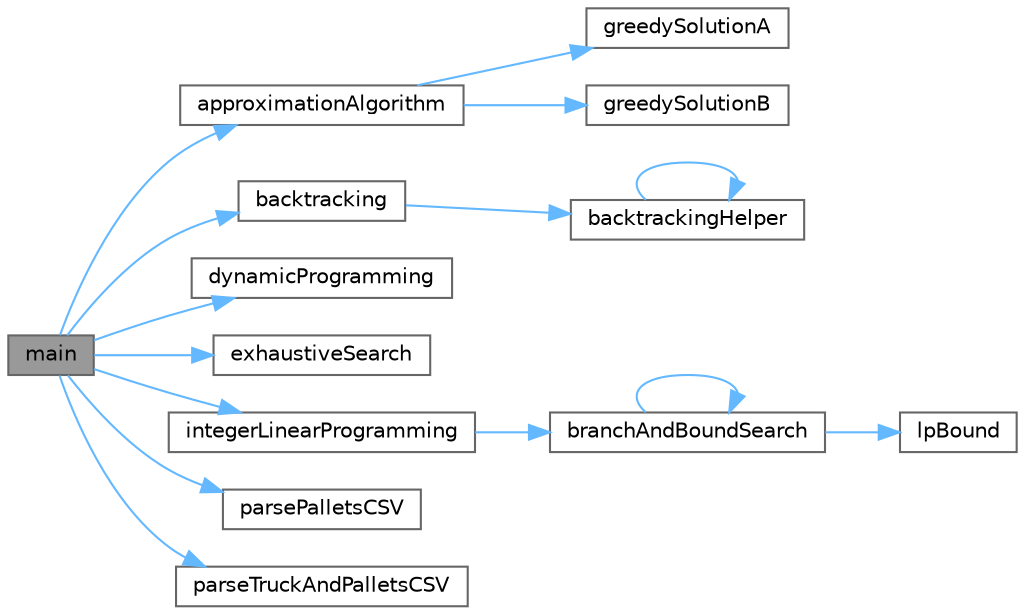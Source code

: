 digraph "main"
{
 // LATEX_PDF_SIZE
  bgcolor="transparent";
  edge [fontname=Helvetica,fontsize=10,labelfontname=Helvetica,labelfontsize=10];
  node [fontname=Helvetica,fontsize=10,shape=box,height=0.2,width=0.4];
  rankdir="LR";
  Node1 [id="Node000001",label="main",height=0.2,width=0.4,color="gray40", fillcolor="grey60", style="filled", fontcolor="black",tooltip="The main function providing a CLI to choose dataset and algorithm."];
  Node1 -> Node2 [id="edge1_Node000001_Node000002",color="steelblue1",style="solid",tooltip=" "];
  Node2 [id="Node000002",label="approximationAlgorithm",height=0.2,width=0.4,color="grey40", fillcolor="white", style="filled",URL="$algorithms_8cpp.html#ae0c5f5ffcac9c38fe85a04cbbae7c305",tooltip="Returns best of two greedy approximation approaches."];
  Node2 -> Node3 [id="edge2_Node000002_Node000003",color="steelblue1",style="solid",tooltip=" "];
  Node3 [id="Node000003",label="greedySolutionA",height=0.2,width=0.4,color="grey40", fillcolor="white", style="filled",URL="$algorithms_8cpp.html#a0a9d73dc5b7c6360232878905d718ee7",tooltip="Greedy heuristic using profit/weight ratio sorting."];
  Node2 -> Node4 [id="edge3_Node000002_Node000004",color="steelblue1",style="solid",tooltip=" "];
  Node4 [id="Node000004",label="greedySolutionB",height=0.2,width=0.4,color="grey40", fillcolor="white", style="filled",URL="$algorithms_8cpp.html#aa4402a4577b89b4a3f9e19e526a30568",tooltip="Greedy heuristic using profit-first sorting."];
  Node1 -> Node5 [id="edge4_Node000001_Node000005",color="steelblue1",style="solid",tooltip=" "];
  Node5 [id="Node000005",label="backtracking",height=0.2,width=0.4,color="grey40", fillcolor="white", style="filled",URL="$algorithms_8cpp.html#a733199de54ed4637db507a2ae53b4e55",tooltip=" "];
  Node5 -> Node6 [id="edge5_Node000005_Node000006",color="steelblue1",style="solid",tooltip=" "];
  Node6 [id="Node000006",label="backtrackingHelper",height=0.2,width=0.4,color="grey40", fillcolor="white", style="filled",URL="$algorithms_8cpp.html#adaa7463dcb1122523ab9af474315b08c",tooltip="Recursive helper for backtracking solution of 0/1 knapsack."];
  Node6 -> Node6 [id="edge6_Node000006_Node000006",color="steelblue1",style="solid",tooltip=" "];
  Node1 -> Node7 [id="edge7_Node000001_Node000007",color="steelblue1",style="solid",tooltip=" "];
  Node7 [id="Node000007",label="dynamicProgramming",height=0.2,width=0.4,color="grey40", fillcolor="white", style="filled",URL="$algorithms_8cpp.html#a8443d7254553a1a5dc6724b4d428d122",tooltip="Solves 0/1 knapsack via backtracking with optimal weight selection."];
  Node1 -> Node8 [id="edge8_Node000001_Node000008",color="steelblue1",style="solid",tooltip=" "];
  Node8 [id="Node000008",label="exhaustiveSearch",height=0.2,width=0.4,color="grey40", fillcolor="white", style="filled",URL="$algorithms_8cpp.html#a2a7006f8aaadc640da45c3708ad135a9",tooltip="Solves the knapsack problem using exhaustive (brute-force) search."];
  Node1 -> Node9 [id="edge9_Node000001_Node000009",color="steelblue1",style="solid",tooltip=" "];
  Node9 [id="Node000009",label="integerLinearProgramming",height=0.2,width=0.4,color="grey40", fillcolor="white", style="filled",URL="$algorithms_8cpp.html#a005a480951b54580d476ff5f562d36d1",tooltip="Solves 0/1 knapsack via branch-and-bound (ILP approach)."];
  Node9 -> Node10 [id="edge10_Node000009_Node000010",color="steelblue1",style="solid",tooltip=" "];
  Node10 [id="Node000010",label="branchAndBoundSearch",height=0.2,width=0.4,color="grey40", fillcolor="white", style="filled",URL="$algorithms_8cpp.html#a7ac01eab15213e13dcc7eb39e3484cdf",tooltip="Branch-and-bound search with profit/weight optimization."];
  Node10 -> Node10 [id="edge11_Node000010_Node000010",color="steelblue1",style="solid",tooltip=" "];
  Node10 -> Node11 [id="edge12_Node000010_Node000011",color="steelblue1",style="solid",tooltip=" "];
  Node11 [id="Node000011",label="lpBound",height=0.2,width=0.4,color="grey40", fillcolor="white", style="filled",URL="$algorithms_8cpp.html#a4acdc1fec2e9636ae1bcc52b2e95f5b1",tooltip="Computes upper bound via fractional knapsack relaxation."];
  Node1 -> Node12 [id="edge13_Node000001_Node000012",color="steelblue1",style="solid",tooltip=" "];
  Node12 [id="Node000012",label="parsePalletsCSV",height=0.2,width=0.4,color="grey40", fillcolor="white", style="filled",URL="$parser_8cpp.html#ade3f98a61f88db07fdf67e00e0b089e4",tooltip="Parses the pallets data from a CSV file."];
  Node1 -> Node13 [id="edge14_Node000001_Node000013",color="steelblue1",style="solid",tooltip=" "];
  Node13 [id="Node000013",label="parseTruckAndPalletsCSV",height=0.2,width=0.4,color="grey40", fillcolor="white", style="filled",URL="$parser_8cpp.html#aea05cb78883a45c65f12843d4fbbfd04",tooltip="Parses the truck's capacity from a CSV file."];
}
